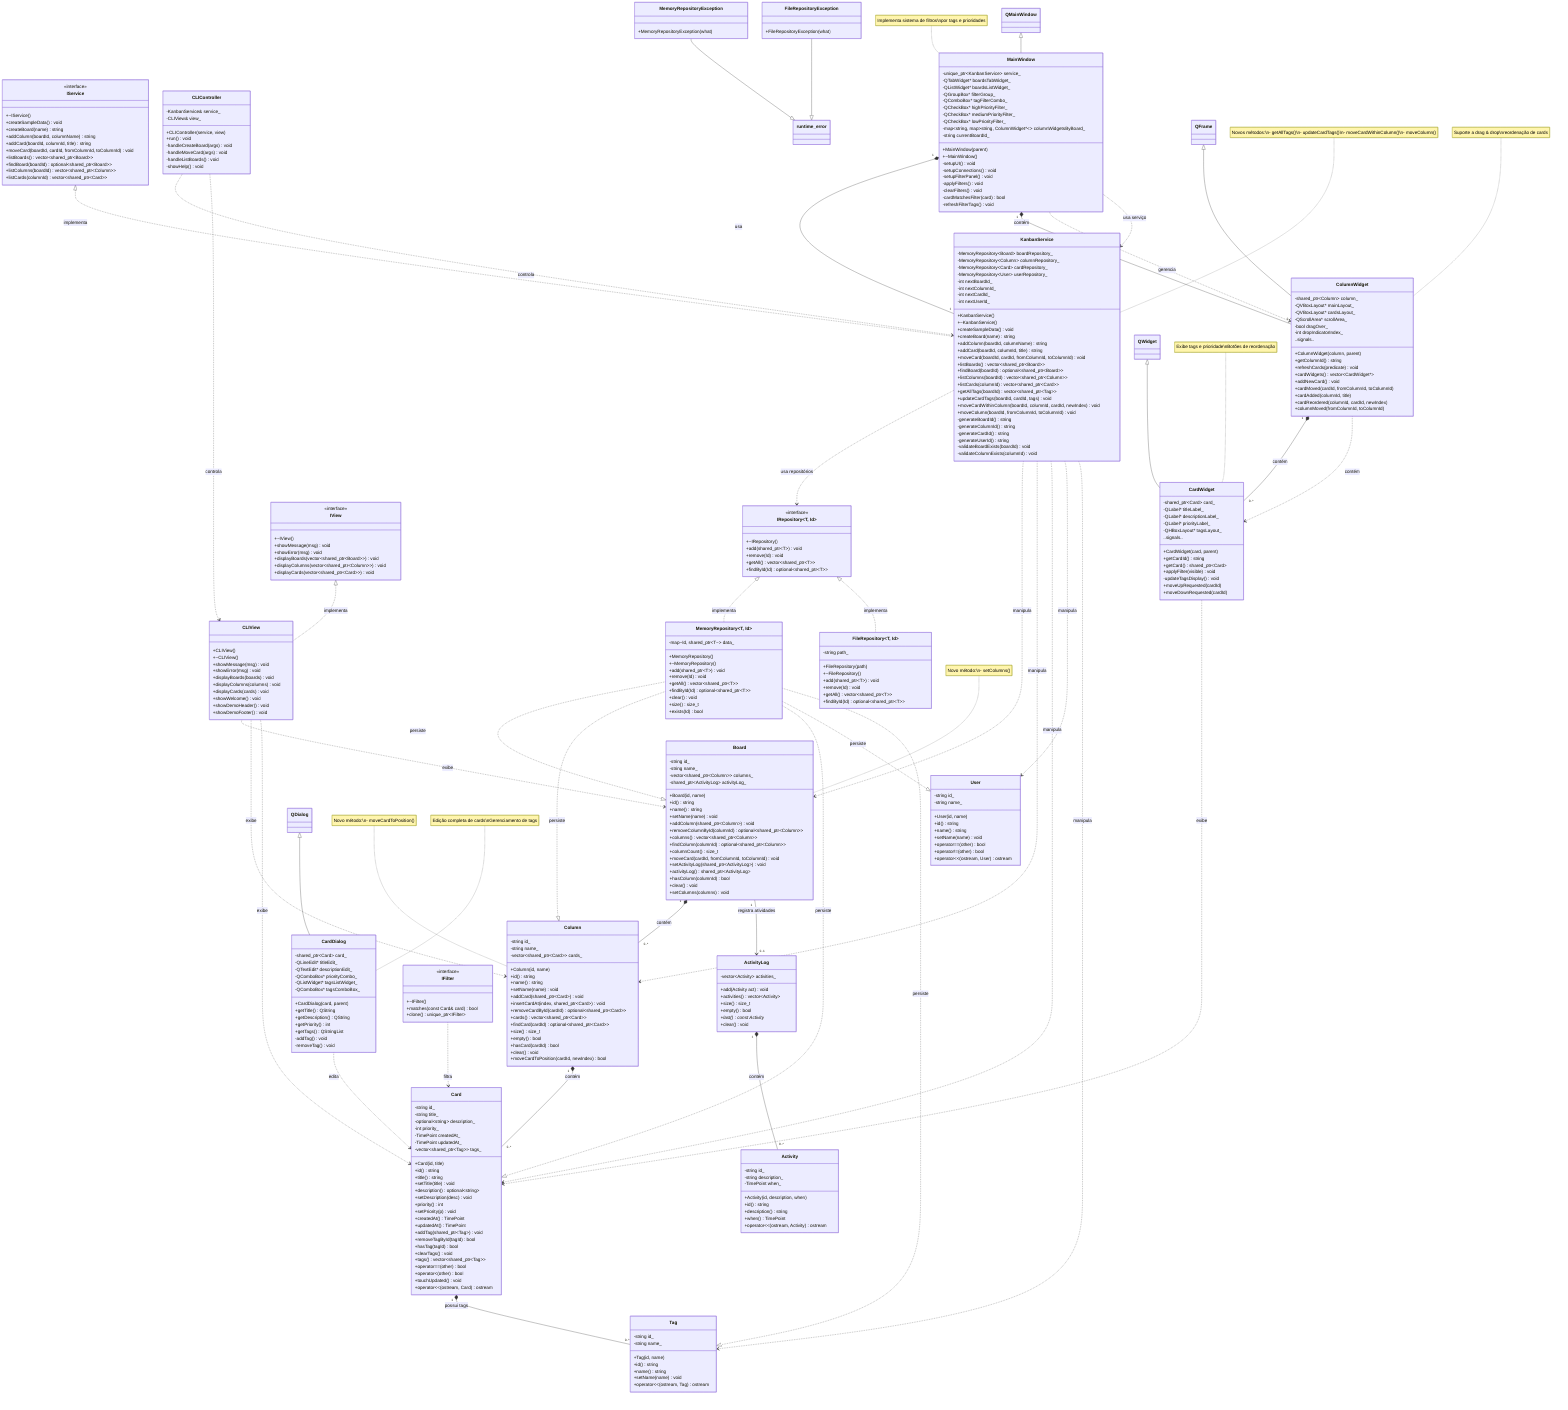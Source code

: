 classDiagram
    %% ======= Domain (Modelo de Domínio) =======
    class Activity {
        -string id_
        -string description_
        -TimePoint when_
        +Activity(id, description, when)
        +id() string
        +description() string
        +when() TimePoint
        +operator<<(ostream, Activity) ostream
    }

    class ActivityLog {
        -vector~Activity~ activities_
        +add(Activity act) void
        +activities() vector~Activity~
        +size() size_t
        +empty() bool
        +last() const Activity*
        +clear() void
    }

    class Board {
        -string id_
        -string name_
        -vector~shared_ptr~Column~~ columns_
        -shared_ptr~ActivityLog~ activityLog_
        +Board(id, name)
        +id() string
        +name() string
        +setName(name) void
        +addColumn(shared_ptr~Column~) void
        +removeColumnById(columnId) optional~shared_ptr~Column~~
        +columns() vector~shared_ptr~Column~~
        +findColumn(columnId) optional~shared_ptr~Column~~
        +columnCount() size_t
        +moveCard(cardId, fromColumnId, toColumnId) void
        +setActivityLog(shared_ptr~ActivityLog~) void
        +activityLog() shared_ptr~ActivityLog~
        +hasColumn(columnId) bool
        +clear() void
        +setColumns(columns) void
    }

    class Column {
        -string id_
        -string name_
        -vector~shared_ptr~Card~~ cards_
        +Column(id, name)
        +id() string
        +name() string
        +setName(name) void
        +addCard(shared_ptr~Card~) void
        +insertCardAt(index, shared_ptr~Card~) void
        +removeCardById(cardId) optional~shared_ptr~Card~~
        +cards() vector~shared_ptr~Card~~
        +findCard(cardId) optional~shared_ptr~Card~~
        +size() size_t
        +empty() bool
        +hasCard(cardId) bool
        +clear() void
        +moveCardToPosition(cardId, newIndex) bool
    }

    class Card {
        -string id_
        -string title_
        -optional~string~ description_
        -int priority_
        -TimePoint createdAt_
        -TimePoint updatedAt_
        -vector~shared_ptr~Tag~~ tags_
        +Card(id, title)
        +id() string
        +title() string
        +setTitle(title) void
        +description() optional~string~
        +setDescription(desc) void
        +priority() int
        +setPriority(p) void
        +createdAt() TimePoint
        +updatedAt() TimePoint
        +addTag(shared_ptr~Tag~) void
        +removeTagById(tagId) bool
        +hasTag(tagId) bool
        +clearTags() void
        +tags() vector~shared_ptr~Tag~~
        +operator==(other) bool
        +operator<(other) bool
        +touchUpdated() void
        +operator<<(ostream, Card) ostream
    }

    class Tag {
        -string id_
        -string name_
        +Tag(id, name)
        +id() string
        +name() string
        +setName(name) void
        +operator<<(ostream, Tag) ostream
    }

    class User {
        -string id_
        -string name_
        +User(id, name)
        +id() string
        +name() string
        +setName(name) void
        +operator==(other) bool
        +operator!=(other) bool
        +operator<<(ostream, User) ostream
    }

    %% ======= Interfaces (Camada de Abstraçao) =======
    class IFilter {
        <<interface>>
        +~IFilter()
        +matches(const Card& card) bool
        +clone() unique_ptr~IFilter~
    }

    class IRepository~T, Id~ {
        <<interface>>
        +~IRepository()
        +add(shared_ptr~T~) void
        +remove(Id) void
        +getAll() vector~shared_ptr~T~~
        +findById(Id) optional~shared_ptr~T~~
    }

    class IService {
        <<interface>>
        +~IService()
        +createSampleData() void
        +createBoard(name) string
        +addColumn(boardId, columnName) string
        +addCard(boardId, columnId, title) string
        +moveCard(boardId, cardId, fromColumnId, toColumnId) void
        +listBoards() vector~shared_ptr~Board~~
        +findBoard(boardId) optional~shared_ptr~Board~~
        +listColumns(boardId) vector~shared_ptr~Column~~
        +listCards(columnId) vector~shared_ptr~Card~~
    }

    class IView {
        <<interface>>
        +~IView()
        +showMessage(msg) void
        +showError(msg) void
        +displayBoards(vector~shared_ptr~Board~~) void
        +displayColumns(vector~shared_ptr~Column~~) void
        +displayCards(vector~shared_ptr~Card~~) void
    }

    %% ======= Persistence (Camada de Persistência) =======
    class MemoryRepositoryException {
        +MemoryRepositoryException(what)
    }

    class MemoryRepository~T, Id~ {
        -map~Id, shared_ptr~T~~ data_
        +MemoryRepository()
        +~MemoryRepository()
        +add(shared_ptr~T~) void
        +remove(Id) void
        +getAll() vector~shared_ptr~T~~
        +findById(Id) optional~shared_ptr~T~~
        +clear() void
        +size() size_t
        +exists(Id) bool
    }

    class FileRepositoryException {
        +FileRepositoryException(what)
    }

    class FileRepository~T, Id~ {
        -string path_
        +FileRepository(path)
        +~FileRepository()
        +add(shared_ptr~T~) void
        +remove(Id) void
        +getAll() vector~shared_ptr~T~~
        +findById(Id) optional~shared_ptr~T~~
    }

    %% ======= Application (Camada de Aplicaçao) =======
    class KanbanService {
        -MemoryRepository~Board~ boardRepository_
        -MemoryRepository~Column~ columnRepository_
        -MemoryRepository~Card~ cardRepository_
        -MemoryRepository~User~ userRepository_
        -int nextBoardId_
        -int nextColumnId_
        -int nextCardId_
        -int nextUserId_
        +KanbanService()
        +~KanbanService()
        +createSampleData() void
        +createBoard(name) string
        +addColumn(boardId, columnName) string
        +addCard(boardId, columnId, title) string
        +moveCard(boardId, cardId, fromColumnId, toColumnId) void
        +listBoards() vector~shared_ptr~Board~~
        +findBoard(boardId) optional~shared_ptr~Board~~
        +listColumns(boardId) vector~shared_ptr~Column~~
        +listCards(columnId) vector~shared_ptr~Card~~
        +getAllTags(boardId) vector~shared_ptr~Tag~~
        +updateCardTags(boardId, cardId, tags) void
        +moveCardWithinColumn(boardId, columnId, cardId, newIndex) void
        +moveColumn(boardId, fromColumnId, toColumnId) void
        -generateBoardId() string
        -generateColumnId() string
        -generateCardId() string
        -generateUserId() string
        -validateBoardExists(boardId) void
        -validateColumnExists(columnId) void
    }

    class CLIView {
        +CLIView()
        +~CLIView()
        +showMessage(msg) void
        +showError(msg) void
        +displayBoards(boards) void
        +displayColumns(columns) void
        +displayCards(cards) void
        +showWelcome() void
        +showDemoHeader() void
        +showDemoFooter() void
    }

    class CLIController {
        -KanbanService& service_
        -CLIView& view_
        +CLIController(service, view)
        +run() void
        -handleCreateBoard(args) void
        -handleMoveCard(args) void
        -handleListBoards() void
        -showHelp() void
    }

    %% ======= GUI (Interface Gráfica) =======
    class MainWindow {
        -unique_ptr~KanbanService~ service_
        -QTabWidget* boardsTabWidget_
        -QListWidget* boardsListWidget_
        -QGroupBox* filterGroup_
        -QComboBox* tagFilterCombo_
        -QCheckBox* highPriorityFilter_
        -QCheckBox* mediumPriorityFilter_
        -QCheckBox* lowPriorityFilter_
        -map~string, map~string, ColumnWidget*~~ columnWidgetsByBoard_
        -string currentBoardId_
        +MainWindow(parent)
        +~MainWindow()
        -setupUI() void
        -setupConnections() void
        -setupFilterPanel() void
        -applyFilters() void
        -clearFilters() void
        -cardMatchesFilter(card) bool
        -refreshFilterTags() void
    }

    class ColumnWidget {
        -shared_ptr~Column~ column_
        -QVBoxLayout* mainLayout_
        -QVBoxLayout* cardsLayout_
        -QScrollArea* scrollArea_
        -bool dragOver_
        -int dropIndicatorIndex_
        +ColumnWidget(column, parent)
        +getColumnId() string
        +refreshCards(predicate) void
        +cardWidgets() vector~CardWidget*~
        +addNewCard() void
        ..signals..
        +cardMoved(cardId, fromColumnId, toColumnId)
        +cardAdded(columnId, title)
        +cardReordered(columnId, cardId, newIndex)
        +columnMoved(fromColumnId, toColumnId)
    }

    class CardWidget {
        -shared_ptr~Card~ card_
        -QLabel* titleLabel_
        -QLabel* descriptionLabel_
        -QLabel* priorityLabel_
        -QHBoxLayout* tagsLayout_
        +CardWidget(card, parent)
        +getCardId() string
        +getCard() shared_ptr~Card~
        +applyFilter(visible) void
        -updateTagsDisplay() void
        ..signals..
        +moveUpRequested(cardId)
        +moveDownRequested(cardId)
    }

    class CardDialog {
        -shared_ptr~Card~ card_
        -QLineEdit* titleEdit_
        -QTextEdit* descriptionEdit_
        -QComboBox* priorityCombo_
        -QListWidget* tagsListWidget_
        -QComboBox* tagsComboBox_
        +CardDialog(card, parent)
        +getTitle() QString
        +getDescription() QString
        +getPriority() int
        +getTags() QStringList
        -addTag() void
        -removeTag() void
    }

    %% ======= Relações de Composiçao/Agregaçao =======
    ActivityLog "1" *-- "0..*" Activity : contém
    Board "1" *-- "0..*" Column : contém
    Column "1" *-- "0..*" Card : contém
    Card "1" *-- "0..*" Tag : possui tags
    Board "1" --> "0..1" ActivityLog : registra atividades

    MainWindow "1" *-- "1" KanbanService : usa
    MainWindow "1" *-- "0..*" ColumnWidget : contém
    ColumnWidget "1" *-- "0..*" CardWidget : contém

    %% ======= Relações de Herança/Implementaçao =======
    IRepository~T,Id~ <|.. MemoryRepository~T,Id~ : implementa
    IRepository~T,Id~ <|.. FileRepository~T,Id~ : implementa
    IService <|.. KanbanService : implementa
    IView <|.. CLIView : implementa

    MemoryRepositoryException --|> runtime_error
    FileRepositoryException --|> runtime_error

    QDialog <|-- CardDialog
    QWidget <|-- CardWidget
    QFrame <|-- ColumnWidget
    QMainWindow <|-- MainWindow

    %% ======= Relações de Dependência/Uso =======
    KanbanService ..> IRepository~T,Id~ : usa repositórios
    KanbanService ..> Board : manipula
    KanbanService ..> Column : manipula
    KanbanService ..> Card : manipula
    KanbanService ..> User : manipula
    KanbanService ..> Tag : manipula

    CLIView ..> Board : exibe
    CLIView ..> Column : exibe
    CLIView ..> Card : exibe

    CLIController ..> KanbanService : controla
    CLIController ..> CLIView : controla

    IFilter ..> Card : filtra

    MainWindow ..> ColumnWidget : gerencia
    MainWindow ..> KanbanService : usa serviço
    ColumnWidget ..> CardWidget : contém
    CardWidget ..> Card : exibe
    CardDialog ..> Card : edita

    %% ======= Especializações de Repositório =======
    MemoryRepository~Board~ ..|> Board : persiste
    MemoryRepository~Column~ ..|> Column : persiste
    MemoryRepository~Card~ ..|> Card : persiste
    MemoryRepository~User~ ..|> User : persiste
    MemoryRepository~Tag~ ..|> Tag : persiste

    note for KanbanService "Novos métodos:\n- getAllTags()\n- updateCardTags()\n- moveCardWithinColumn()\n- moveColumn()"
    note for Column "Novo método:\n- moveCardToPosition()"
    note for Board "Novo método:\n- setColumns()"
    note for MainWindow "Implementa sistema de filtros\npor tags e prioridades"
    note for ColumnWidget "Suporte a drag & drop\nreordenação de cards"
    note for CardWidget "Exibe tags e prioridade\nBotões de reordenação"
    note for CardDialog "Edição completa de cards\nGerenciamento de tags"